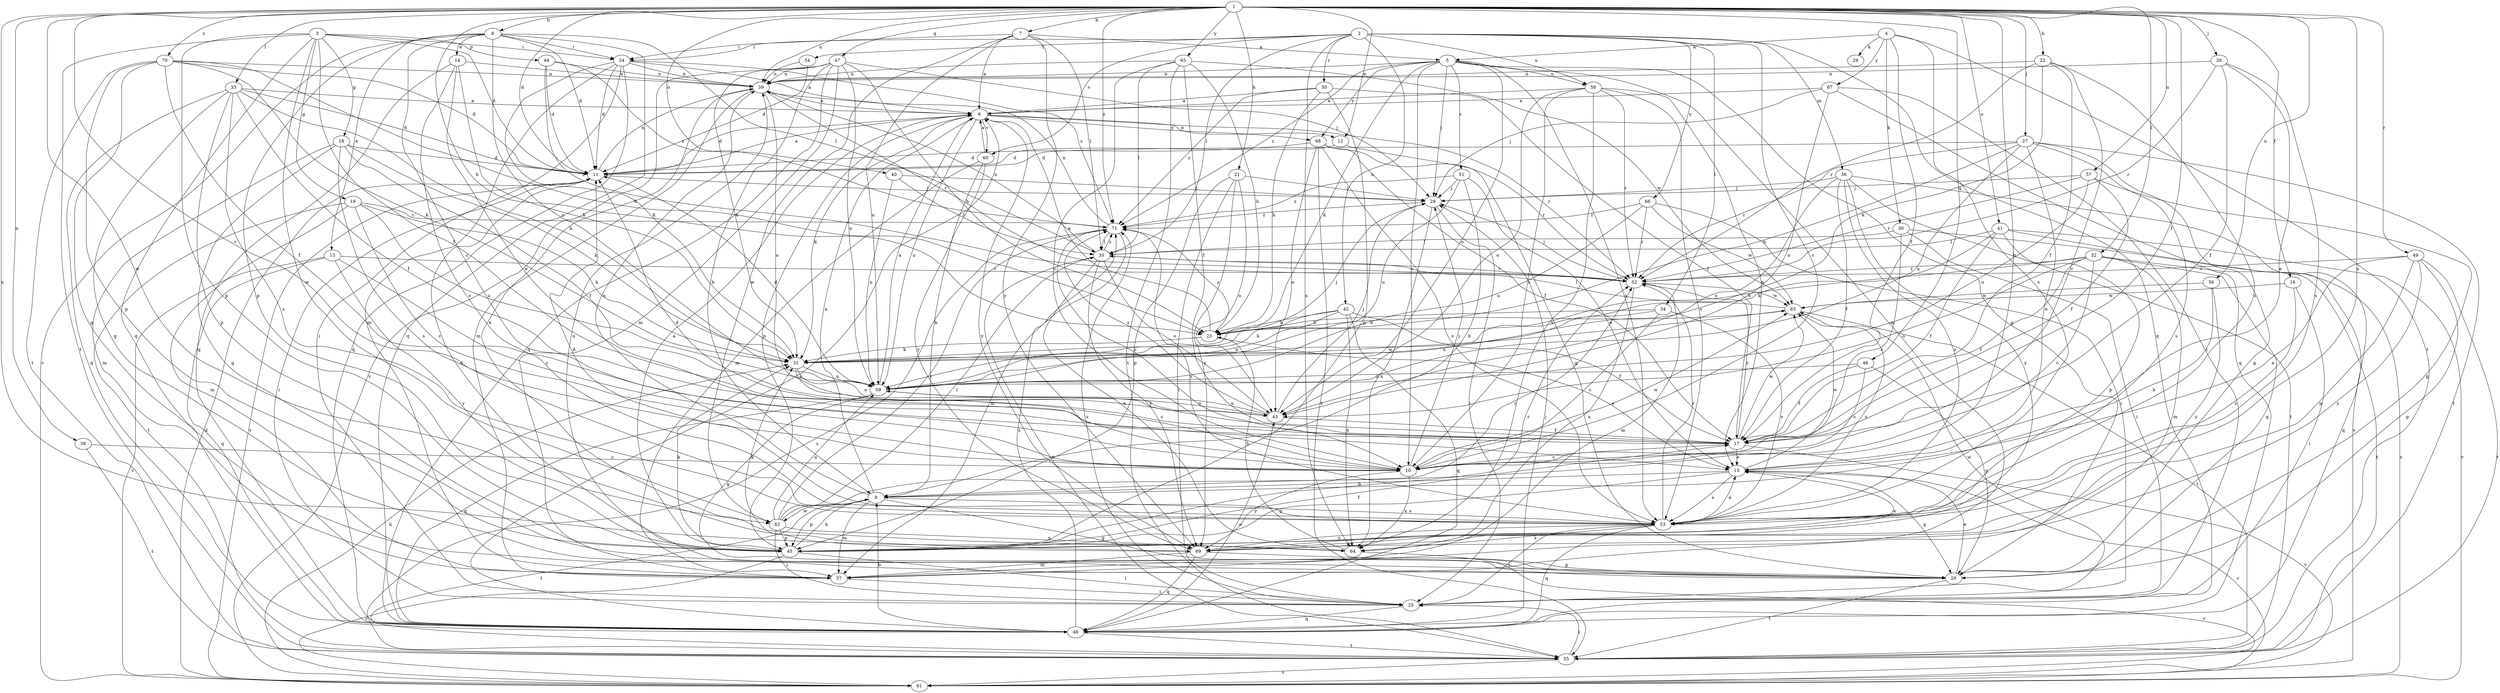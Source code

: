 strict digraph  {
	4 -> 5 [label=a];
	7 -> 5 [label=a];
	7 -> 6 [label=a];
	9 -> 6 [label=a];
	11 -> 6 [label=a];
	23 -> 6 [label=a];
	24 -> 6 [label=a];
	33 -> 6 [label=a];
	39 -> 6 [label=a];
	45 -> 6 [label=a];
	48 -> 6 [label=a];
	50 -> 6 [label=a];
	58 -> 6 [label=a];
	59 -> 6 [label=a];
	60 -> 6 [label=a];
	67 -> 6 [label=a];
	1 -> 7 [label=b];
	1 -> 8 [label=b];
	1 -> 9 [label=b];
	15 -> 9 [label=b];
	45 -> 9 [label=b];
	47 -> 9 [label=b];
	48 -> 9 [label=b];
	51 -> 9 [label=b];
	56 -> 9 [label=b];
	60 -> 9 [label=b];
	1 -> 10 [label=c];
	2 -> 10 [label=c];
	5 -> 10 [label=c];
	8 -> 10 [label=c];
	13 -> 10 [label=c];
	17 -> 10 [label=c];
	19 -> 10 [label=c];
	22 -> 10 [label=c];
	30 -> 10 [label=c];
	31 -> 10 [label=c];
	32 -> 10 [label=c];
	34 -> 10 [label=c];
	38 -> 10 [label=c];
	46 -> 10 [label=c];
	58 -> 10 [label=c];
	65 -> 10 [label=c];
	71 -> 10 [label=c];
	1 -> 11 [label=d];
	3 -> 11 [label=d];
	6 -> 11 [label=d];
	8 -> 11 [label=d];
	10 -> 11 [label=d];
	12 -> 11 [label=d];
	18 -> 11 [label=d];
	24 -> 11 [label=d];
	27 -> 11 [label=d];
	33 -> 11 [label=d];
	44 -> 11 [label=d];
	45 -> 11 [label=d];
	53 -> 11 [label=d];
	54 -> 11 [label=d];
	59 -> 11 [label=d];
	61 -> 11 [label=d];
	68 -> 11 [label=d];
	70 -> 11 [label=d];
	1 -> 12 [label=e];
	6 -> 12 [label=e];
	8 -> 13 [label=e];
	8 -> 14 [label=e];
	14 -> 15 [label=e];
	17 -> 15 [label=e];
	20 -> 15 [label=e];
	23 -> 15 [label=e];
	26 -> 15 [label=e];
	27 -> 15 [label=e];
	49 -> 15 [label=e];
	51 -> 15 [label=e];
	53 -> 15 [label=e];
	58 -> 15 [label=e];
	69 -> 15 [label=e];
	1 -> 16 [label=f];
	1 -> 17 [label=f];
	3 -> 17 [label=f];
	4 -> 17 [label=f];
	18 -> 17 [label=f];
	22 -> 17 [label=f];
	26 -> 17 [label=f];
	32 -> 17 [label=f];
	33 -> 17 [label=f];
	36 -> 17 [label=f];
	41 -> 17 [label=f];
	42 -> 17 [label=f];
	43 -> 17 [label=f];
	45 -> 17 [label=f];
	46 -> 17 [label=f];
	50 -> 17 [label=f];
	57 -> 17 [label=f];
	65 -> 17 [label=f];
	68 -> 17 [label=f];
	70 -> 17 [label=f];
	3 -> 18 [label=g];
	3 -> 19 [label=g];
	5 -> 20 [label=g];
	9 -> 20 [label=g];
	12 -> 20 [label=g];
	15 -> 20 [label=g];
	18 -> 20 [label=g];
	27 -> 20 [label=g];
	32 -> 20 [label=g];
	33 -> 20 [label=g];
	46 -> 20 [label=g];
	49 -> 20 [label=g];
	57 -> 20 [label=g];
	59 -> 20 [label=g];
	69 -> 20 [label=g];
	70 -> 20 [label=g];
	1 -> 21 [label=h];
	1 -> 22 [label=h];
	1 -> 23 [label=h];
	27 -> 23 [label=h];
	32 -> 23 [label=h];
	34 -> 23 [label=h];
	42 -> 23 [label=h];
	47 -> 23 [label=h];
	50 -> 23 [label=h];
	63 -> 23 [label=h];
	64 -> 23 [label=h];
	65 -> 23 [label=h];
	70 -> 23 [label=h];
	2 -> 24 [label=i];
	3 -> 24 [label=i];
	7 -> 24 [label=i];
	8 -> 24 [label=i];
	11 -> 25 [label=i];
	16 -> 25 [label=i];
	21 -> 25 [label=i];
	24 -> 25 [label=i];
	28 -> 25 [label=i];
	30 -> 25 [label=i];
	37 -> 25 [label=i];
	45 -> 25 [label=i];
	53 -> 25 [label=i];
	55 -> 25 [label=i];
	62 -> 25 [label=i];
	66 -> 25 [label=i];
	67 -> 25 [label=i];
	1 -> 26 [label=j];
	1 -> 27 [label=j];
	5 -> 28 [label=j];
	10 -> 28 [label=j];
	11 -> 28 [label=j];
	21 -> 28 [label=j];
	31 -> 28 [label=j];
	36 -> 28 [label=j];
	40 -> 28 [label=j];
	43 -> 28 [label=j];
	47 -> 28 [label=j];
	48 -> 28 [label=j];
	51 -> 28 [label=j];
	52 -> 28 [label=j];
	57 -> 28 [label=j];
	67 -> 28 [label=j];
	4 -> 29 [label=k];
	4 -> 30 [label=k];
	5 -> 31 [label=k];
	6 -> 31 [label=k];
	14 -> 31 [label=k];
	18 -> 31 [label=k];
	19 -> 31 [label=k];
	22 -> 31 [label=k];
	23 -> 31 [label=k];
	24 -> 31 [label=k];
	33 -> 31 [label=k];
	41 -> 31 [label=k];
	42 -> 31 [label=k];
	45 -> 31 [label=k];
	47 -> 31 [label=k];
	61 -> 31 [label=k];
	69 -> 31 [label=k];
	70 -> 31 [label=k];
	1 -> 32 [label=l];
	1 -> 33 [label=l];
	2 -> 34 [label=l];
	2 -> 35 [label=l];
	7 -> 35 [label=l];
	8 -> 35 [label=l];
	30 -> 35 [label=l];
	40 -> 35 [label=l];
	41 -> 35 [label=l];
	62 -> 35 [label=l];
	63 -> 35 [label=l];
	65 -> 35 [label=l];
	71 -> 35 [label=l];
	2 -> 36 [label=m];
	5 -> 37 [label=m];
	9 -> 37 [label=m];
	18 -> 37 [label=m];
	19 -> 37 [label=m];
	24 -> 37 [label=m];
	32 -> 37 [label=m];
	39 -> 37 [label=m];
	47 -> 37 [label=m];
	52 -> 37 [label=m];
	60 -> 37 [label=m];
	69 -> 37 [label=m];
	71 -> 37 [label=m];
	1 -> 38 [label=n];
	1 -> 39 [label=n];
	5 -> 39 [label=n];
	9 -> 39 [label=n];
	11 -> 39 [label=n];
	14 -> 39 [label=n];
	20 -> 39 [label=n];
	22 -> 39 [label=n];
	24 -> 39 [label=n];
	26 -> 39 [label=n];
	35 -> 39 [label=n];
	44 -> 39 [label=n];
	47 -> 39 [label=n];
	54 -> 39 [label=n];
	65 -> 39 [label=n];
	70 -> 39 [label=n];
	71 -> 39 [label=n];
	1 -> 40 [label=o];
	1 -> 41 [label=o];
	2 -> 42 [label=o];
	5 -> 43 [label=o];
	21 -> 43 [label=o];
	31 -> 43 [label=o];
	32 -> 43 [label=o];
	35 -> 43 [label=o];
	36 -> 43 [label=o];
	39 -> 43 [label=o];
	48 -> 43 [label=o];
	58 -> 43 [label=o];
	59 -> 43 [label=o];
	67 -> 43 [label=o];
	68 -> 43 [label=o];
	3 -> 44 [label=p];
	3 -> 45 [label=p];
	6 -> 45 [label=p];
	8 -> 45 [label=p];
	9 -> 45 [label=p];
	15 -> 45 [label=p];
	21 -> 45 [label=p];
	33 -> 45 [label=p];
	41 -> 45 [label=p];
	49 -> 45 [label=p];
	50 -> 45 [label=p];
	62 -> 45 [label=p];
	70 -> 45 [label=p];
	1 -> 46 [label=q];
	1 -> 47 [label=q];
	2 -> 48 [label=q];
	3 -> 48 [label=q];
	8 -> 48 [label=q];
	13 -> 48 [label=q];
	14 -> 48 [label=q];
	24 -> 48 [label=q];
	25 -> 48 [label=q];
	33 -> 48 [label=q];
	41 -> 48 [label=q];
	42 -> 48 [label=q];
	47 -> 48 [label=q];
	53 -> 48 [label=q];
	59 -> 48 [label=q];
	67 -> 48 [label=q];
	69 -> 48 [label=q];
	1 -> 49 [label=r];
	2 -> 50 [label=r];
	5 -> 51 [label=r];
	6 -> 52 [label=r];
	13 -> 52 [label=r];
	17 -> 52 [label=r];
	22 -> 52 [label=r];
	26 -> 52 [label=r];
	27 -> 52 [label=r];
	32 -> 52 [label=r];
	35 -> 52 [label=r];
	39 -> 52 [label=r];
	44 -> 52 [label=r];
	45 -> 52 [label=r];
	49 -> 52 [label=r];
	53 -> 52 [label=r];
	57 -> 52 [label=r];
	58 -> 52 [label=r];
	62 -> 52 [label=r];
	66 -> 52 [label=r];
	68 -> 52 [label=r];
	1 -> 53 [label=s];
	4 -> 53 [label=s];
	5 -> 53 [label=s];
	9 -> 53 [label=s];
	14 -> 53 [label=s];
	15 -> 53 [label=s];
	16 -> 53 [label=s];
	18 -> 53 [label=s];
	22 -> 53 [label=s];
	26 -> 53 [label=s];
	27 -> 53 [label=s];
	33 -> 53 [label=s];
	34 -> 53 [label=s];
	36 -> 53 [label=s];
	58 -> 53 [label=s];
	63 -> 53 [label=s];
	68 -> 53 [label=s];
	71 -> 53 [label=s];
	2 -> 54 [label=t];
	3 -> 55 [label=t];
	4 -> 55 [label=t];
	9 -> 55 [label=t];
	19 -> 55 [label=t];
	20 -> 55 [label=t];
	27 -> 55 [label=t];
	32 -> 55 [label=t];
	35 -> 55 [label=t];
	36 -> 55 [label=t];
	38 -> 55 [label=t];
	48 -> 55 [label=t];
	49 -> 55 [label=t];
	63 -> 55 [label=t];
	65 -> 55 [label=t];
	68 -> 55 [label=t];
	70 -> 55 [label=t];
	1 -> 56 [label=u];
	1 -> 57 [label=u];
	2 -> 58 [label=u];
	5 -> 58 [label=u];
	6 -> 59 [label=u];
	7 -> 59 [label=u];
	8 -> 59 [label=u];
	19 -> 59 [label=u];
	27 -> 59 [label=u];
	31 -> 59 [label=u];
	34 -> 59 [label=u];
	40 -> 59 [label=u];
	42 -> 59 [label=u];
	43 -> 59 [label=u];
	46 -> 59 [label=u];
	47 -> 59 [label=u];
	51 -> 59 [label=u];
	57 -> 59 [label=u];
	62 -> 59 [label=u];
	66 -> 59 [label=u];
	2 -> 60 [label=v];
	6 -> 60 [label=v];
	8 -> 61 [label=v];
	11 -> 61 [label=v];
	13 -> 61 [label=v];
	15 -> 61 [label=v];
	17 -> 61 [label=v];
	30 -> 61 [label=v];
	36 -> 61 [label=v];
	41 -> 61 [label=v];
	45 -> 61 [label=v];
	47 -> 61 [label=v];
	55 -> 61 [label=v];
	64 -> 61 [label=v];
	1 -> 62 [label=w];
	3 -> 62 [label=w];
	7 -> 62 [label=w];
	9 -> 62 [label=w];
	10 -> 63 [label=w];
	15 -> 63 [label=w];
	16 -> 63 [label=w];
	17 -> 63 [label=w];
	25 -> 63 [label=w];
	52 -> 63 [label=w];
	56 -> 63 [label=w];
	59 -> 63 [label=w];
	65 -> 63 [label=w];
	66 -> 63 [label=w];
	1 -> 64 [label=x];
	2 -> 64 [label=x];
	10 -> 64 [label=x];
	28 -> 64 [label=x];
	35 -> 64 [label=x];
	39 -> 64 [label=x];
	42 -> 64 [label=x];
	52 -> 64 [label=x];
	53 -> 64 [label=x];
	58 -> 64 [label=x];
	62 -> 64 [label=x];
	1 -> 65 [label=y];
	2 -> 66 [label=y];
	4 -> 67 [label=y];
	5 -> 68 [label=y];
	6 -> 68 [label=y];
	6 -> 69 [label=y];
	7 -> 69 [label=y];
	10 -> 69 [label=y];
	13 -> 69 [label=y];
	21 -> 69 [label=y];
	35 -> 69 [label=y];
	36 -> 69 [label=y];
	49 -> 69 [label=y];
	53 -> 69 [label=y];
	56 -> 69 [label=y];
	60 -> 69 [label=y];
	1 -> 70 [label=z];
	1 -> 71 [label=z];
	5 -> 71 [label=z];
	19 -> 71 [label=z];
	23 -> 71 [label=z];
	24 -> 71 [label=z];
	25 -> 71 [label=z];
	28 -> 71 [label=z];
	35 -> 71 [label=z];
	43 -> 71 [label=z];
	44 -> 71 [label=z];
	48 -> 71 [label=z];
	50 -> 71 [label=z];
	51 -> 71 [label=z];
	55 -> 71 [label=z];
	62 -> 71 [label=z];
	66 -> 71 [label=z];
}
